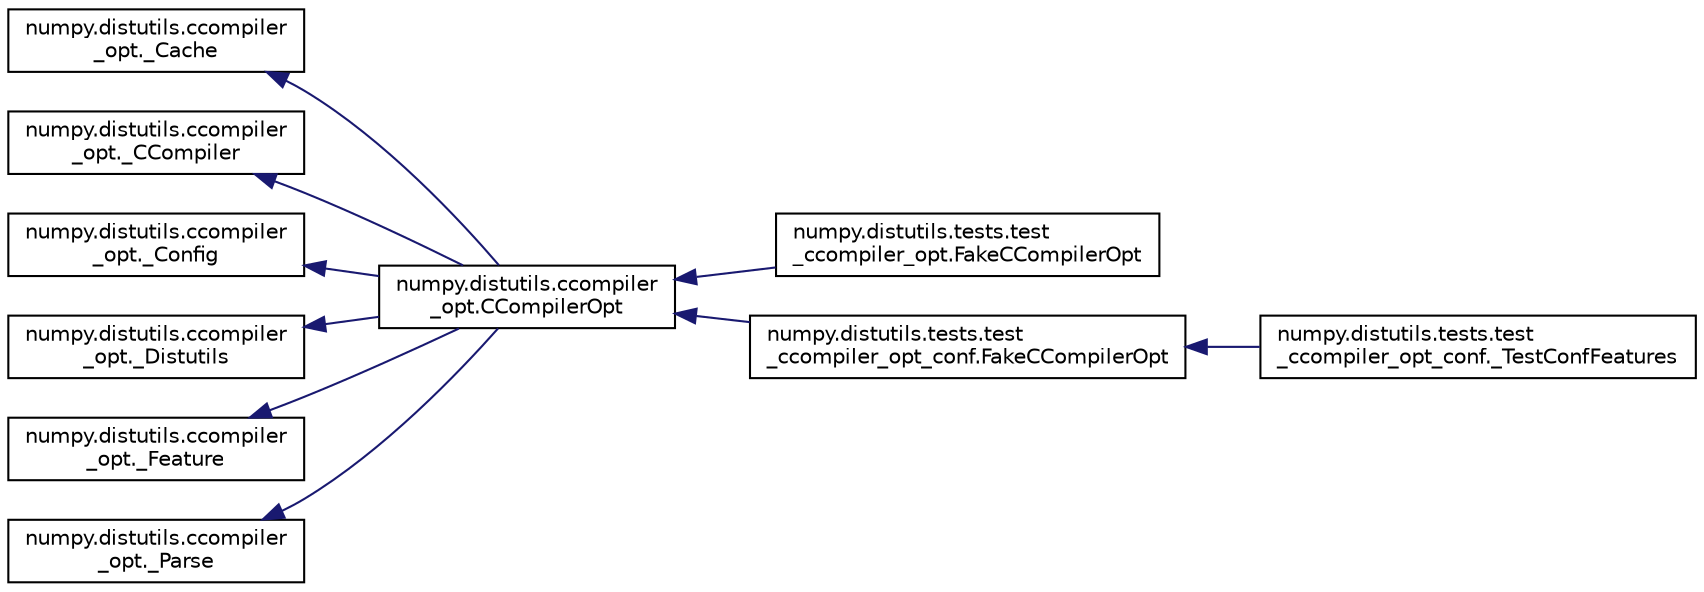 digraph "Graphical Class Hierarchy"
{
 // LATEX_PDF_SIZE
  edge [fontname="Helvetica",fontsize="10",labelfontname="Helvetica",labelfontsize="10"];
  node [fontname="Helvetica",fontsize="10",shape=record];
  rankdir="LR";
  Node0 [label="numpy.distutils.ccompiler\l_opt._Cache",height=0.2,width=0.4,color="black", fillcolor="white", style="filled",URL="$classnumpy_1_1distutils_1_1ccompiler__opt_1_1__Cache.html",tooltip=" "];
  Node0 -> Node1 [dir="back",color="midnightblue",fontsize="10",style="solid",fontname="Helvetica"];
  Node1 [label="numpy.distutils.ccompiler\l_opt.CCompilerOpt",height=0.2,width=0.4,color="black", fillcolor="white", style="filled",URL="$classnumpy_1_1distutils_1_1ccompiler__opt_1_1CCompilerOpt.html",tooltip=" "];
  Node1 -> Node2 [dir="back",color="midnightblue",fontsize="10",style="solid",fontname="Helvetica"];
  Node2 [label="numpy.distutils.tests.test\l_ccompiler_opt.FakeCCompilerOpt",height=0.2,width=0.4,color="black", fillcolor="white", style="filled",URL="$classnumpy_1_1distutils_1_1tests_1_1test__ccompiler__opt_1_1FakeCCompilerOpt.html",tooltip=" "];
  Node1 -> Node3 [dir="back",color="midnightblue",fontsize="10",style="solid",fontname="Helvetica"];
  Node3 [label="numpy.distutils.tests.test\l_ccompiler_opt_conf.FakeCCompilerOpt",height=0.2,width=0.4,color="black", fillcolor="white", style="filled",URL="$classnumpy_1_1distutils_1_1tests_1_1test__ccompiler__opt__conf_1_1FakeCCompilerOpt.html",tooltip=" "];
  Node3 -> Node4 [dir="back",color="midnightblue",fontsize="10",style="solid",fontname="Helvetica"];
  Node4 [label="numpy.distutils.tests.test\l_ccompiler_opt_conf._TestConfFeatures",height=0.2,width=0.4,color="black", fillcolor="white", style="filled",URL="$classnumpy_1_1distutils_1_1tests_1_1test__ccompiler__opt__conf_1_1__TestConfFeatures.html",tooltip=" "];
  Node122 [label="numpy.distutils.ccompiler\l_opt._CCompiler",height=0.2,width=0.4,color="black", fillcolor="white", style="filled",URL="$classnumpy_1_1distutils_1_1ccompiler__opt_1_1__CCompiler.html",tooltip=" "];
  Node122 -> Node1 [dir="back",color="midnightblue",fontsize="10",style="solid",fontname="Helvetica"];
  Node146 [label="numpy.distutils.ccompiler\l_opt._Config",height=0.2,width=0.4,color="black", fillcolor="white", style="filled",URL="$classnumpy_1_1distutils_1_1ccompiler__opt_1_1__Config.html",tooltip=" "];
  Node146 -> Node1 [dir="back",color="midnightblue",fontsize="10",style="solid",fontname="Helvetica"];
  Node290 [label="numpy.distutils.ccompiler\l_opt._Distutils",height=0.2,width=0.4,color="black", fillcolor="white", style="filled",URL="$classnumpy_1_1distutils_1_1ccompiler__opt_1_1__Distutils.html",tooltip=" "];
  Node290 -> Node1 [dir="back",color="midnightblue",fontsize="10",style="solid",fontname="Helvetica"];
  Node364 [label="numpy.distutils.ccompiler\l_opt._Feature",height=0.2,width=0.4,color="black", fillcolor="white", style="filled",URL="$classnumpy_1_1distutils_1_1ccompiler__opt_1_1__Feature.html",tooltip=" "];
  Node364 -> Node1 [dir="back",color="midnightblue",fontsize="10",style="solid",fontname="Helvetica"];
  Node669 [label="numpy.distutils.ccompiler\l_opt._Parse",height=0.2,width=0.4,color="black", fillcolor="white", style="filled",URL="$classnumpy_1_1distutils_1_1ccompiler__opt_1_1__Parse.html",tooltip=" "];
  Node669 -> Node1 [dir="back",color="midnightblue",fontsize="10",style="solid",fontname="Helvetica"];
}
